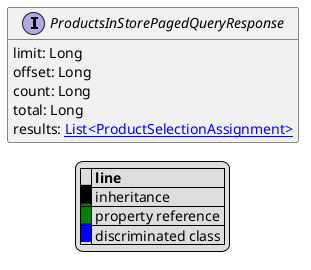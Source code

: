 @startuml

hide empty fields
hide empty methods
legend
|= |= line |
|<back:black>   </back>| inheritance |
|<back:green>   </back>| property reference |
|<back:blue>   </back>| discriminated class |
endlegend
interface ProductsInStorePagedQueryResponse [[ProductsInStorePagedQueryResponse.svg]]  {
    limit: Long
    offset: Long
    count: Long
    total: Long
    results: [[ProductSelectionAssignment.svg List<ProductSelectionAssignment>]]
}






@enduml
